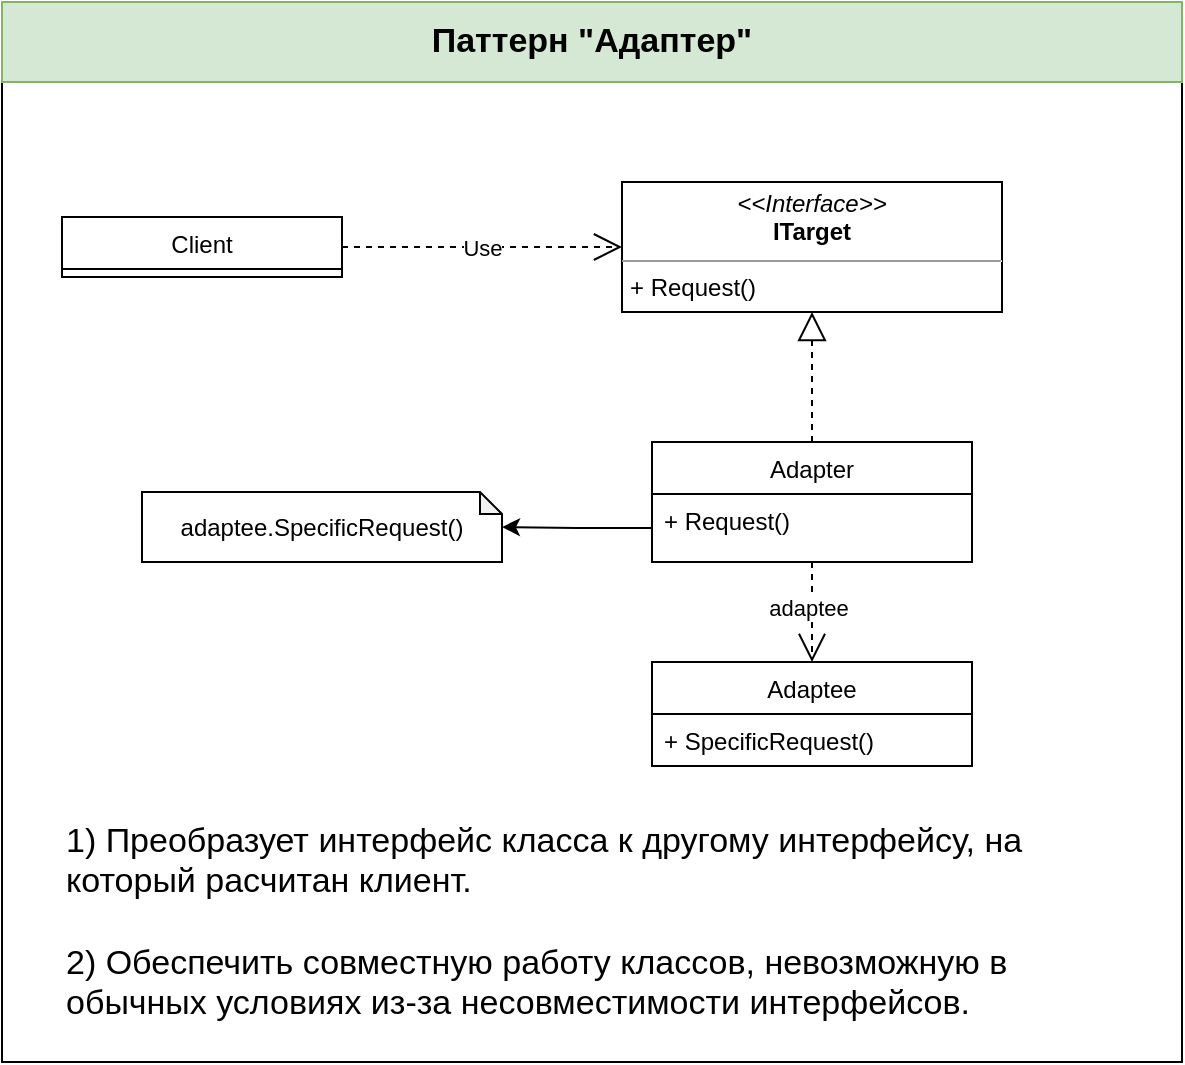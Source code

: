 <mxfile version="20.3.0" type="device"><diagram id="PBQ5n0hMl7xCfNppwJ35" name="Страница 1"><mxGraphModel dx="1296" dy="1206" grid="1" gridSize="10" guides="1" tooltips="1" connect="1" arrows="1" fold="1" page="1" pageScale="1" pageWidth="827" pageHeight="1169" math="0" shadow="0"><root><mxCell id="0"/><mxCell id="1" parent="0"/><mxCell id="DkUF8dVyLtiG0bfxdU0E-17" value="" style="rounded=0;whiteSpace=wrap;html=1;" parent="1" vertex="1"><mxGeometry x="110" y="585" width="590" height="530" as="geometry"/></mxCell><mxCell id="DkUF8dVyLtiG0bfxdU0E-1" value="Client" style="swimlane;fontStyle=0;childLayout=stackLayout;horizontal=1;startSize=26;fillColor=none;horizontalStack=0;resizeParent=1;resizeParentMax=0;resizeLast=0;collapsible=1;marginBottom=0;" parent="1" vertex="1"><mxGeometry x="140" y="692.5" width="140" height="30" as="geometry"/></mxCell><mxCell id="DkUF8dVyLtiG0bfxdU0E-5" value="Adaptee" style="swimlane;fontStyle=0;childLayout=stackLayout;horizontal=1;startSize=26;fillColor=none;horizontalStack=0;resizeParent=1;resizeParentMax=0;resizeLast=0;collapsible=1;marginBottom=0;" parent="1" vertex="1"><mxGeometry x="435" y="915" width="160" height="52" as="geometry"/></mxCell><mxCell id="DkUF8dVyLtiG0bfxdU0E-6" value="+ SpecificRequest()" style="text;strokeColor=none;fillColor=none;align=left;verticalAlign=top;spacingLeft=4;spacingRight=4;overflow=hidden;rotatable=0;points=[[0,0.5],[1,0.5]];portConstraint=eastwest;" parent="DkUF8dVyLtiG0bfxdU0E-5" vertex="1"><mxGeometry y="26" width="160" height="26" as="geometry"/></mxCell><mxCell id="DkUF8dVyLtiG0bfxdU0E-7" value="&lt;p style=&quot;margin:0px;margin-top:4px;text-align:center;&quot;&gt;&lt;i&gt;&amp;lt;&amp;lt;Interface&amp;gt;&amp;gt;&lt;/i&gt;&lt;br&gt;&lt;b&gt;ITarget&lt;/b&gt;&lt;/p&gt;&lt;hr size=&quot;1&quot;&gt;&lt;p style=&quot;margin:0px;margin-left:4px;&quot;&gt;+ Request()&lt;br&gt;&lt;/p&gt;" style="verticalAlign=top;align=left;overflow=fill;fontSize=12;fontFamily=Helvetica;html=1;" parent="1" vertex="1"><mxGeometry x="420" y="675" width="190" height="65" as="geometry"/></mxCell><mxCell id="DkUF8dVyLtiG0bfxdU0E-11" value="Adapter" style="swimlane;fontStyle=0;childLayout=stackLayout;horizontal=1;startSize=26;fillColor=none;horizontalStack=0;resizeParent=1;resizeParentMax=0;resizeLast=0;collapsible=1;marginBottom=0;" parent="1" vertex="1"><mxGeometry x="435" y="805" width="160" height="60" as="geometry"/></mxCell><mxCell id="DkUF8dVyLtiG0bfxdU0E-12" value="+ Request()" style="text;strokeColor=none;fillColor=none;align=left;verticalAlign=top;spacingLeft=4;spacingRight=4;overflow=hidden;rotatable=0;points=[[0,0.5],[1,0.5]];portConstraint=eastwest;" parent="DkUF8dVyLtiG0bfxdU0E-11" vertex="1"><mxGeometry y="26" width="160" height="34" as="geometry"/></mxCell><mxCell id="DkUF8dVyLtiG0bfxdU0E-13" value="" style="endArrow=block;dashed=1;endFill=0;endSize=12;html=1;rounded=0;" parent="1" source="DkUF8dVyLtiG0bfxdU0E-11" target="DkUF8dVyLtiG0bfxdU0E-7" edge="1"><mxGeometry width="160" relative="1" as="geometry"><mxPoint x="410" y="745" as="sourcePoint"/><mxPoint x="570" y="745" as="targetPoint"/></mxGeometry></mxCell><mxCell id="DkUF8dVyLtiG0bfxdU0E-16" value="Use" style="endArrow=open;endSize=12;dashed=1;html=1;rounded=0;" parent="1" source="DkUF8dVyLtiG0bfxdU0E-1" target="DkUF8dVyLtiG0bfxdU0E-7" edge="1"><mxGeometry width="160" relative="1" as="geometry"><mxPoint x="420" y="845" as="sourcePoint"/><mxPoint x="580" y="845" as="targetPoint"/></mxGeometry></mxCell><mxCell id="DkUF8dVyLtiG0bfxdU0E-18" value="&lt;b&gt;&lt;font style=&quot;font-size: 17px;&quot;&gt;Паттерн &quot;Адаптер&quot;&lt;/font&gt;&lt;/b&gt;" style="text;html=1;strokeColor=#82b366;fillColor=#d5e8d4;align=center;verticalAlign=middle;whiteSpace=wrap;rounded=0;" parent="1" vertex="1"><mxGeometry x="110" y="585" width="590" height="40" as="geometry"/></mxCell><mxCell id="DkUF8dVyLtiG0bfxdU0E-19" value="1) Преобразует интерфейс класса к другому интерфейсу, на который расчитан клиент.&lt;br&gt;&lt;br&gt;2) Обеспечить совместную работу классов, невозможную в обычных условиях из-за несовместимости интерфейсов." style="text;html=1;strokeColor=none;fillColor=none;align=left;verticalAlign=middle;whiteSpace=wrap;rounded=0;fontSize=17;" parent="1" vertex="1"><mxGeometry x="140" y="985" width="540" height="120" as="geometry"/></mxCell><mxCell id="xzhqZeb_AqNKgpPmDhib-1" value="adaptee" style="endArrow=open;endSize=12;dashed=1;html=1;rounded=0;" edge="1" parent="1" source="DkUF8dVyLtiG0bfxdU0E-11" target="DkUF8dVyLtiG0bfxdU0E-5"><mxGeometry x="-0.091" y="-2" width="160" relative="1" as="geometry"><mxPoint x="236.667" y="725" as="sourcePoint"/><mxPoint x="456.667" y="815" as="targetPoint"/><mxPoint as="offset"/></mxGeometry></mxCell><mxCell id="xzhqZeb_AqNKgpPmDhib-2" value="adaptee.SpecificRequest()" style="shape=note;whiteSpace=wrap;html=1;backgroundOutline=1;darkOpacity=0.05;size=11;" vertex="1" parent="1"><mxGeometry x="180" y="830" width="180" height="35" as="geometry"/></mxCell><mxCell id="xzhqZeb_AqNKgpPmDhib-3" style="edgeStyle=orthogonalEdgeStyle;rounded=0;orthogonalLoop=1;jettySize=auto;html=1;exitX=0;exitY=0.5;exitDx=0;exitDy=0;" edge="1" parent="1" source="DkUF8dVyLtiG0bfxdU0E-12" target="xzhqZeb_AqNKgpPmDhib-2"><mxGeometry relative="1" as="geometry"/></mxCell></root></mxGraphModel></diagram></mxfile>